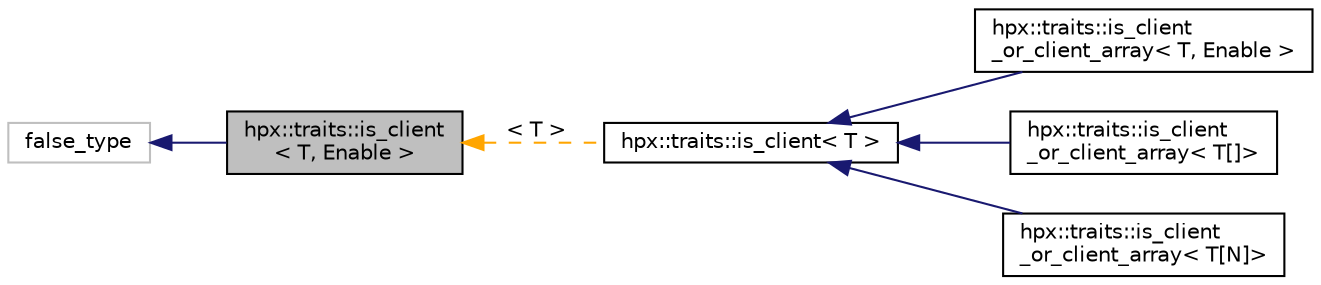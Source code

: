 digraph "hpx::traits::is_client&lt; T, Enable &gt;"
{
  edge [fontname="Helvetica",fontsize="10",labelfontname="Helvetica",labelfontsize="10"];
  node [fontname="Helvetica",fontsize="10",shape=record];
  rankdir="LR";
  Node0 [label="hpx::traits::is_client\l\< T, Enable \>",height=0.2,width=0.4,color="black", fillcolor="grey75", style="filled", fontcolor="black"];
  Node1 -> Node0 [dir="back",color="midnightblue",fontsize="10",style="solid",fontname="Helvetica"];
  Node1 [label="false_type",height=0.2,width=0.4,color="grey75", fillcolor="white", style="filled"];
  Node0 -> Node2 [dir="back",color="orange",fontsize="10",style="dashed",label=" \< T \>" ,fontname="Helvetica"];
  Node2 [label="hpx::traits::is_client\< T \>",height=0.2,width=0.4,color="black", fillcolor="white", style="filled",URL="$d7/d49/structhpx_1_1traits_1_1is__client.html"];
  Node2 -> Node3 [dir="back",color="midnightblue",fontsize="10",style="solid",fontname="Helvetica"];
  Node3 [label="hpx::traits::is_client\l_or_client_array\< T, Enable \>",height=0.2,width=0.4,color="black", fillcolor="white", style="filled",URL="$d7/d1c/structhpx_1_1traits_1_1is__client__or__client__array.html"];
  Node2 -> Node4 [dir="back",color="midnightblue",fontsize="10",style="solid",fontname="Helvetica"];
  Node4 [label="hpx::traits::is_client\l_or_client_array\< T[]\>",height=0.2,width=0.4,color="black", fillcolor="white", style="filled",URL="$dd/dac/structhpx_1_1traits_1_1is__client__or__client__array_3_01_t[]_4.html"];
  Node2 -> Node5 [dir="back",color="midnightblue",fontsize="10",style="solid",fontname="Helvetica"];
  Node5 [label="hpx::traits::is_client\l_or_client_array\< T[N]\>",height=0.2,width=0.4,color="black", fillcolor="white", style="filled",URL="$d5/d8d/structhpx_1_1traits_1_1is__client__or__client__array_3_01_t[_n]_4.html"];
}
